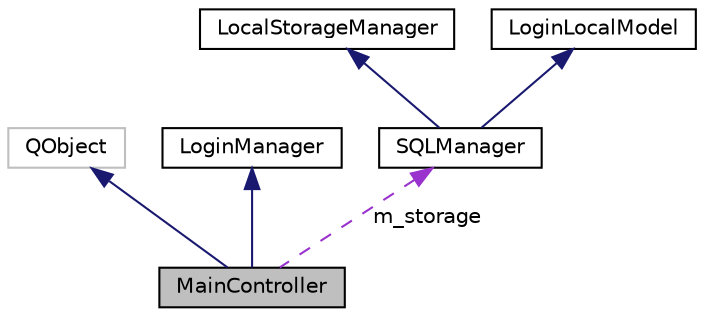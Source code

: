 digraph "MainController"
{
 // LATEX_PDF_SIZE
  edge [fontname="Helvetica",fontsize="10",labelfontname="Helvetica",labelfontsize="10"];
  node [fontname="Helvetica",fontsize="10",shape=record];
  Node1 [label="MainController",height=0.2,width=0.4,color="black", fillcolor="grey75", style="filled", fontcolor="black",tooltip=" "];
  Node2 -> Node1 [dir="back",color="midnightblue",fontsize="10",style="solid",fontname="Helvetica"];
  Node2 [label="QObject",height=0.2,width=0.4,color="grey75", fillcolor="white", style="filled",tooltip=" "];
  Node3 -> Node1 [dir="back",color="midnightblue",fontsize="10",style="solid",fontname="Helvetica"];
  Node3 [label="LoginManager",height=0.2,width=0.4,color="black", fillcolor="white", style="filled",URL="$classLoginManager.html",tooltip="Interface for accessing the main window of the application."];
  Node4 -> Node1 [dir="back",color="darkorchid3",fontsize="10",style="dashed",label=" m_storage" ,fontname="Helvetica"];
  Node4 [label="SQLManager",height=0.2,width=0.4,color="black", fillcolor="white", style="filled",URL="$classSQLManager.html",tooltip="Database model for the application."];
  Node5 -> Node4 [dir="back",color="midnightblue",fontsize="10",style="solid",fontname="Helvetica"];
  Node5 [label="LocalStorageManager",height=0.2,width=0.4,color="black", fillcolor="white", style="filled",URL="$classLocalStorageManager.html",tooltip="Interface for database models."];
  Node6 -> Node4 [dir="back",color="midnightblue",fontsize="10",style="solid",fontname="Helvetica"];
  Node6 [label="LoginLocalModel",height=0.2,width=0.4,color="black", fillcolor="white", style="filled",URL="$classLoginLocalModel.html",tooltip="Interface for accessing the userid table of application's database."];
}
